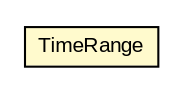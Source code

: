 #!/usr/local/bin/dot
#
# Class diagram 
# Generated by UMLGraph version R5_6-24-gf6e263 (http://www.umlgraph.org/)
#

digraph G {
	edge [fontname="arial",fontsize=10,labelfontname="arial",labelfontsize=10];
	node [fontname="arial",fontsize=10,shape=plaintext];
	nodesep=0.25;
	ranksep=0.5;
	// org.miloss.fgsms.services.interfaces.common.TimeRange
	c1137722 [label=<<table title="org.miloss.fgsms.services.interfaces.common.TimeRange" border="0" cellborder="1" cellspacing="0" cellpadding="2" port="p" bgcolor="lemonChiffon" href="./TimeRange.html">
		<tr><td><table border="0" cellspacing="0" cellpadding="1">
<tr><td align="center" balign="center"> TimeRange </td></tr>
		</table></td></tr>
		</table>>, URL="./TimeRange.html", fontname="arial", fontcolor="black", fontsize=10.0];
}

